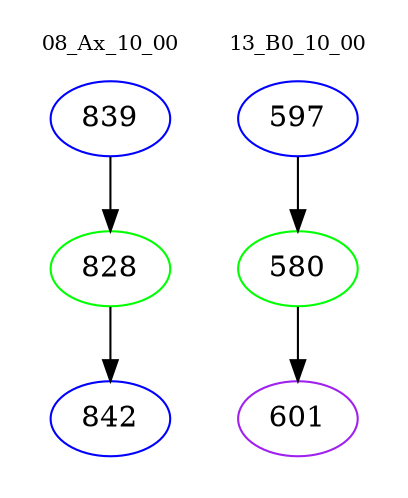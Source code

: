 digraph{
subgraph cluster_0 {
color = white
label = "08_Ax_10_00";
fontsize=10;
T0_839 [label="839", color="blue"]
T0_839 -> T0_828 [color="black"]
T0_828 [label="828", color="green"]
T0_828 -> T0_842 [color="black"]
T0_842 [label="842", color="blue"]
}
subgraph cluster_1 {
color = white
label = "13_B0_10_00";
fontsize=10;
T1_597 [label="597", color="blue"]
T1_597 -> T1_580 [color="black"]
T1_580 [label="580", color="green"]
T1_580 -> T1_601 [color="black"]
T1_601 [label="601", color="purple"]
}
}
